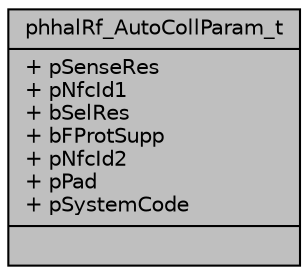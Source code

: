 digraph "phhalRf_AutoCollParam_t"
{
  edge [fontname="Helvetica",fontsize="10",labelfontname="Helvetica",labelfontsize="10"];
  node [fontname="Helvetica",fontsize="10",shape=record];
  Node0 [label="{phhalRf_AutoCollParam_t\n|+ pSenseRes\l+ pNfcId1\l+ bSelRes\l+ bFProtSupp\l+ pNfcId2\l+ pPad\l+ pSystemCode\l|}",height=0.2,width=0.4,color="black", fillcolor="grey75", style="filled", fontcolor="black"];
}
